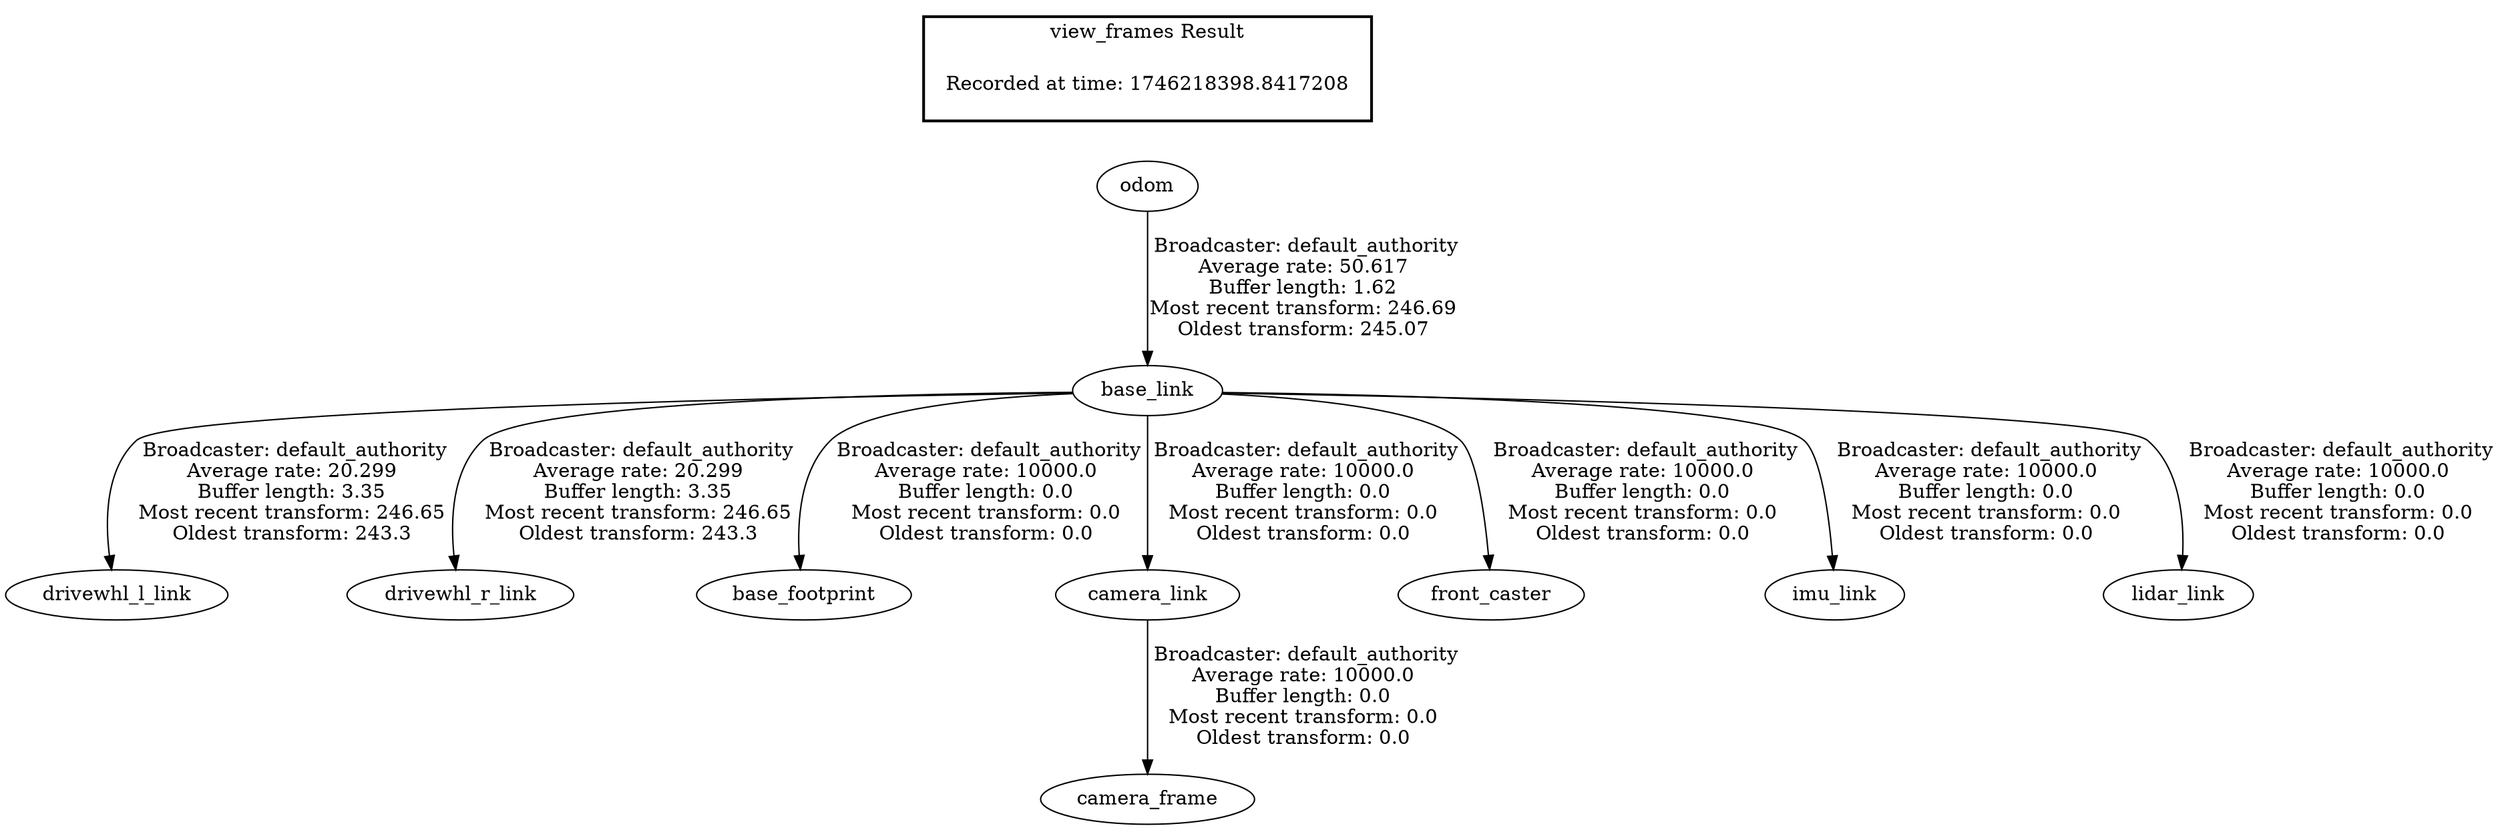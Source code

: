 digraph G {
"base_link" -> "drivewhl_l_link"[label=" Broadcaster: default_authority\nAverage rate: 20.299\nBuffer length: 3.35\nMost recent transform: 246.65\nOldest transform: 243.3\n"];
"odom" -> "base_link"[label=" Broadcaster: default_authority\nAverage rate: 50.617\nBuffer length: 1.62\nMost recent transform: 246.69\nOldest transform: 245.07\n"];
"base_link" -> "drivewhl_r_link"[label=" Broadcaster: default_authority\nAverage rate: 20.299\nBuffer length: 3.35\nMost recent transform: 246.65\nOldest transform: 243.3\n"];
"base_link" -> "base_footprint"[label=" Broadcaster: default_authority\nAverage rate: 10000.0\nBuffer length: 0.0\nMost recent transform: 0.0\nOldest transform: 0.0\n"];
"camera_link" -> "camera_frame"[label=" Broadcaster: default_authority\nAverage rate: 10000.0\nBuffer length: 0.0\nMost recent transform: 0.0\nOldest transform: 0.0\n"];
"base_link" -> "camera_link"[label=" Broadcaster: default_authority\nAverage rate: 10000.0\nBuffer length: 0.0\nMost recent transform: 0.0\nOldest transform: 0.0\n"];
"base_link" -> "front_caster"[label=" Broadcaster: default_authority\nAverage rate: 10000.0\nBuffer length: 0.0\nMost recent transform: 0.0\nOldest transform: 0.0\n"];
"base_link" -> "imu_link"[label=" Broadcaster: default_authority\nAverage rate: 10000.0\nBuffer length: 0.0\nMost recent transform: 0.0\nOldest transform: 0.0\n"];
"base_link" -> "lidar_link"[label=" Broadcaster: default_authority\nAverage rate: 10000.0\nBuffer length: 0.0\nMost recent transform: 0.0\nOldest transform: 0.0\n"];
edge [style=invis];
 subgraph cluster_legend { style=bold; color=black; label ="view_frames Result";
"Recorded at time: 1746218398.8417208"[ shape=plaintext ] ;
}->"odom";
}